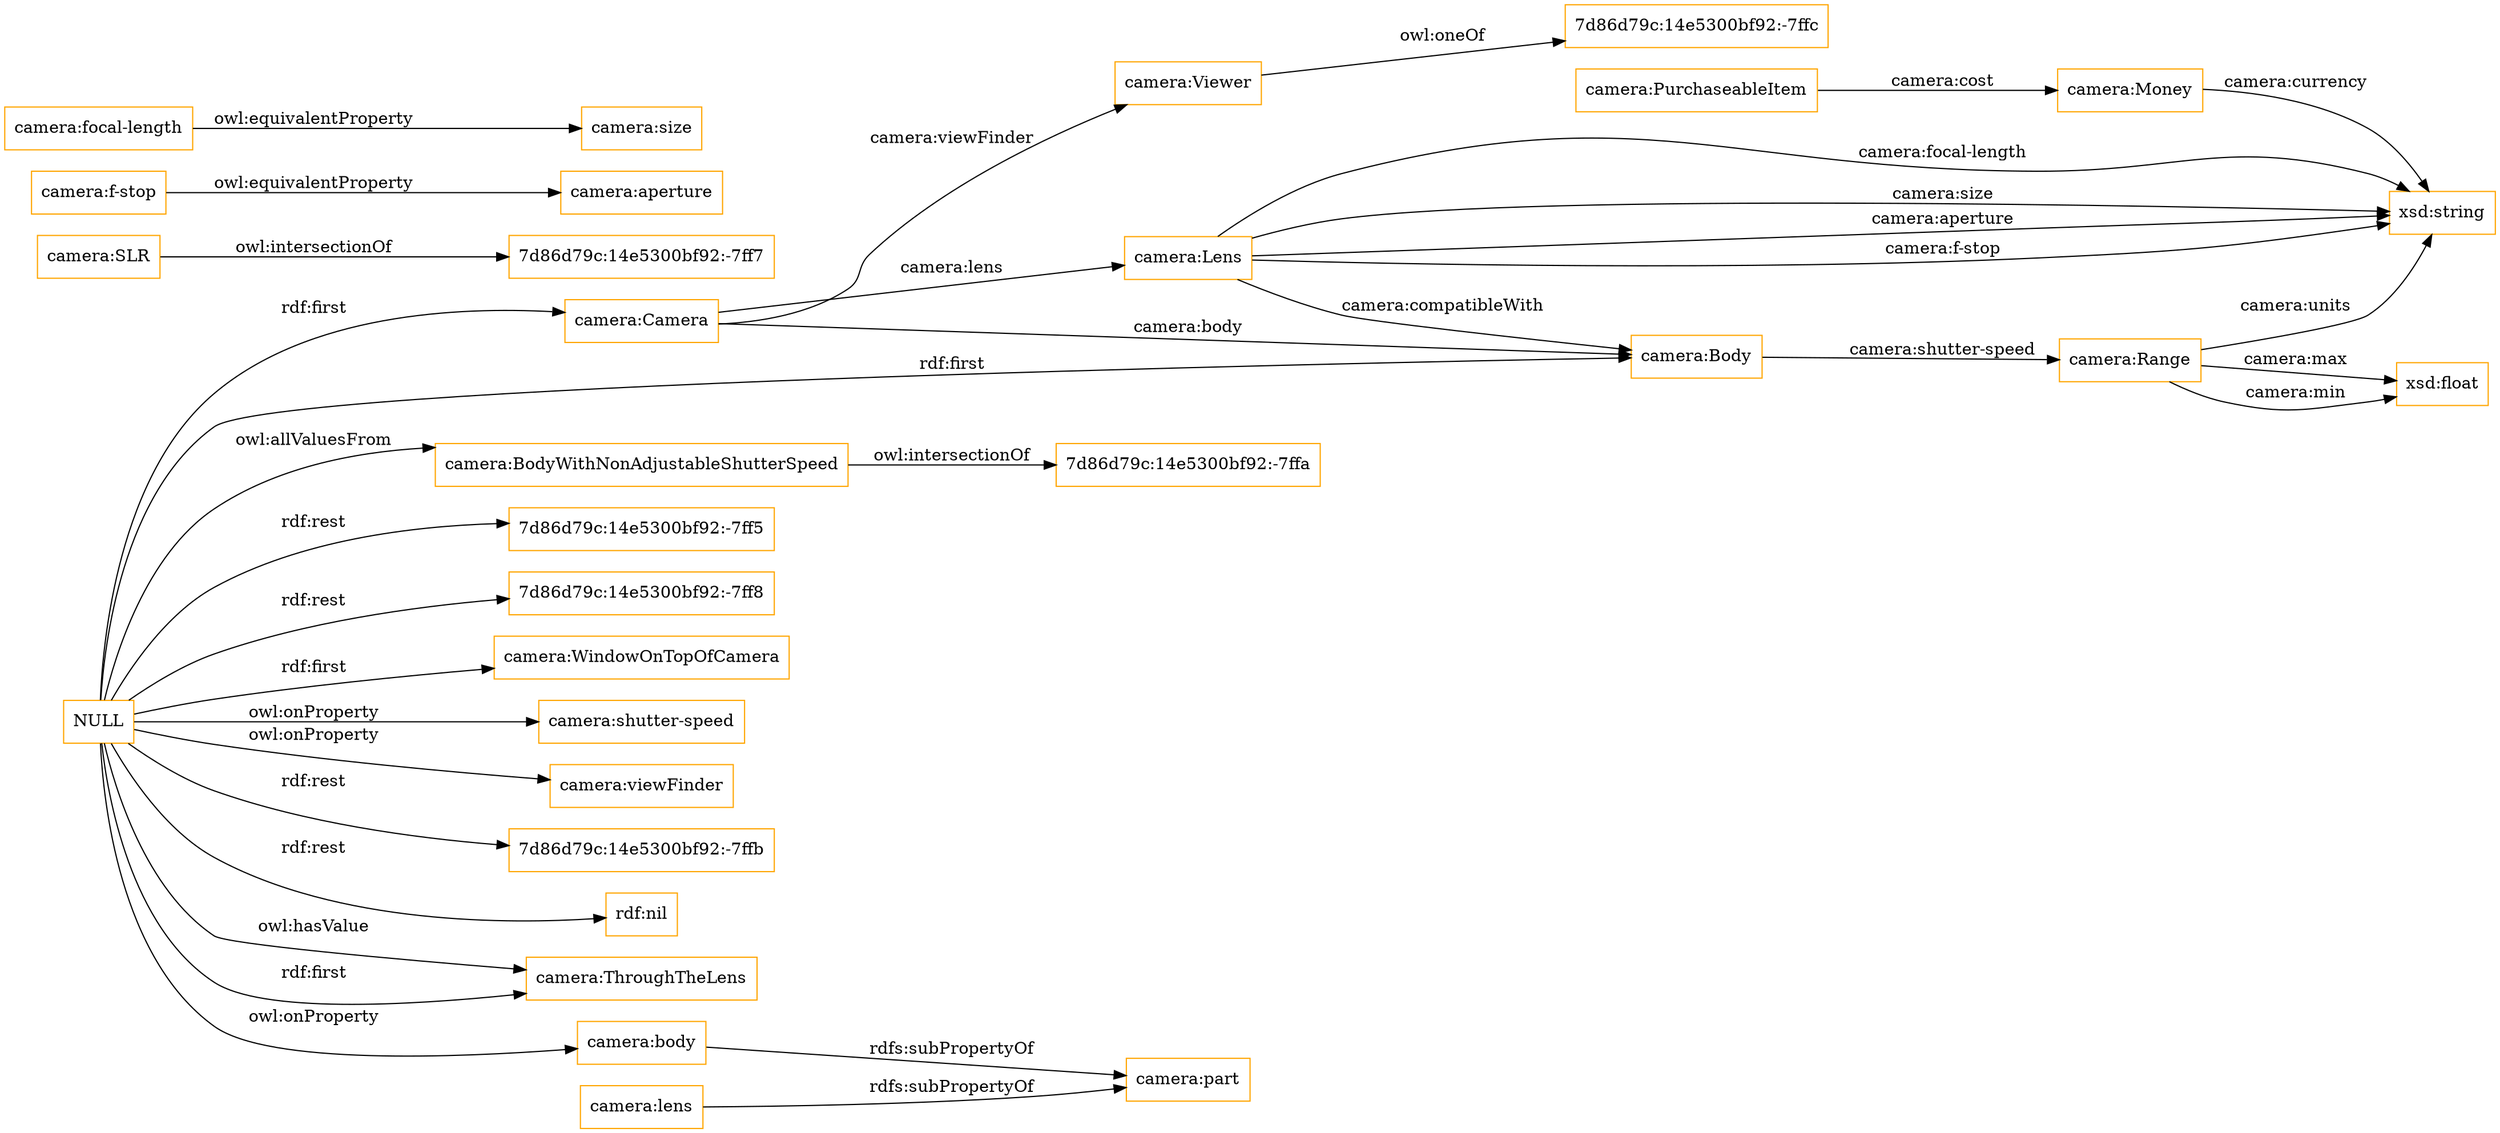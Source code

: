 digraph ar2dtool_diagram { 
rankdir=LR;
size="1501"
node [shape = rectangle, color="orange"]; "camera:Viewer" "camera:Body" "camera:Money" "camera:SLR" "camera:Camera" "camera:Lens" "camera:Range" "camera:BodyWithNonAdjustableShutterSpeed" "camera:PurchaseableItem" ; /*classes style*/
	"NULL" -> "7d86d79c:14e5300bf92:-7ff5" [ label = "rdf:rest" ];
	"NULL" -> "7d86d79c:14e5300bf92:-7ff8" [ label = "rdf:rest" ];
	"NULL" -> "camera:Body" [ label = "rdf:first" ];
	"NULL" -> "camera:Camera" [ label = "rdf:first" ];
	"NULL" -> "camera:WindowOnTopOfCamera" [ label = "rdf:first" ];
	"NULL" -> "camera:shutter-speed" [ label = "owl:onProperty" ];
	"NULL" -> "camera:viewFinder" [ label = "owl:onProperty" ];
	"NULL" -> "7d86d79c:14e5300bf92:-7ffb" [ label = "rdf:rest" ];
	"NULL" -> "rdf:nil" [ label = "rdf:rest" ];
	"NULL" -> "camera:BodyWithNonAdjustableShutterSpeed" [ label = "owl:allValuesFrom" ];
	"NULL" -> "camera:ThroughTheLens" [ label = "owl:hasValue" ];
	"NULL" -> "camera:ThroughTheLens" [ label = "rdf:first" ];
	"NULL" -> "camera:body" [ label = "owl:onProperty" ];
	"camera:lens" -> "camera:part" [ label = "rdfs:subPropertyOf" ];
	"camera:Viewer" -> "7d86d79c:14e5300bf92:-7ffc" [ label = "owl:oneOf" ];
	"camera:body" -> "camera:part" [ label = "rdfs:subPropertyOf" ];
	"camera:f-stop" -> "camera:aperture" [ label = "owl:equivalentProperty" ];
	"camera:focal-length" -> "camera:size" [ label = "owl:equivalentProperty" ];
	"camera:BodyWithNonAdjustableShutterSpeed" -> "7d86d79c:14e5300bf92:-7ffa" [ label = "owl:intersectionOf" ];
	"camera:SLR" -> "7d86d79c:14e5300bf92:-7ff7" [ label = "owl:intersectionOf" ];
	"camera:Lens" -> "xsd:string" [ label = "camera:focal-length" ];
	"camera:Camera" -> "camera:Viewer" [ label = "camera:viewFinder" ];
	"camera:PurchaseableItem" -> "camera:Money" [ label = "camera:cost" ];
	"camera:Camera" -> "camera:Lens" [ label = "camera:lens" ];
	"camera:Lens" -> "camera:Body" [ label = "camera:compatibleWith" ];
	"camera:Lens" -> "xsd:string" [ label = "camera:size" ];
	"camera:Lens" -> "xsd:string" [ label = "camera:aperture" ];
	"camera:Range" -> "xsd:float" [ label = "camera:max" ];
	"camera:Range" -> "xsd:float" [ label = "camera:min" ];
	"camera:Range" -> "xsd:string" [ label = "camera:units" ];
	"camera:Body" -> "camera:Range" [ label = "camera:shutter-speed" ];
	"camera:Camera" -> "camera:Body" [ label = "camera:body" ];
	"camera:Lens" -> "xsd:string" [ label = "camera:f-stop" ];
	"camera:Money" -> "xsd:string" [ label = "camera:currency" ];

}
